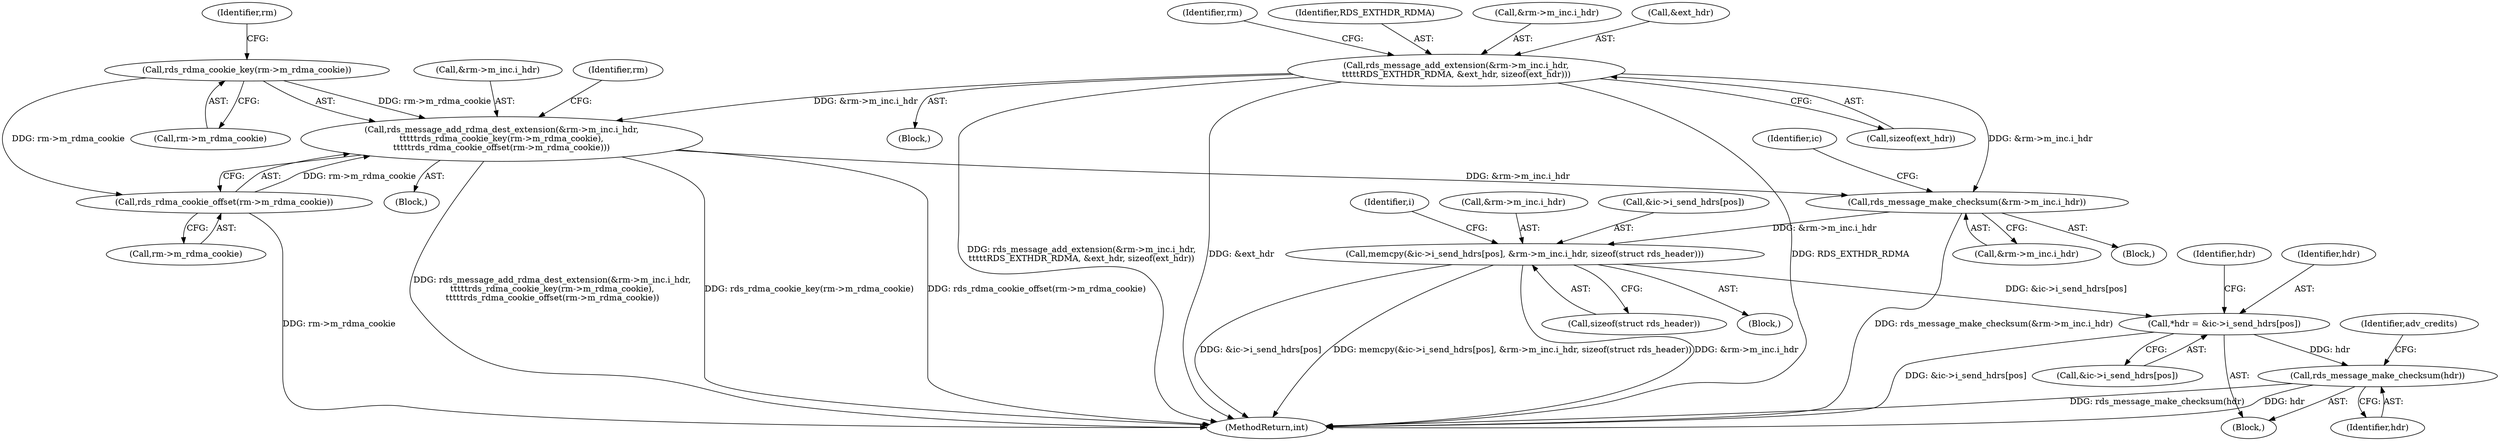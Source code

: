 digraph "0_linux_6094628bfd94323fc1cea05ec2c6affd98c18f7f@API" {
"1000817" [label="(Call,*hdr = &ic->i_send_hdrs[pos])"];
"1000666" [label="(Call,memcpy(&ic->i_send_hdrs[pos], &rm->m_inc.i_hdr, sizeof(struct rds_header)))"];
"1000526" [label="(Call,rds_message_make_checksum(&rm->m_inc.i_hdr))"];
"1000500" [label="(Call,rds_message_add_rdma_dest_extension(&rm->m_inc.i_hdr,\n\t\t\t\t\trds_rdma_cookie_key(rm->m_rdma_cookie),\n\t\t\t\t\trds_rdma_cookie_offset(rm->m_rdma_cookie)))"];
"1000483" [label="(Call,rds_message_add_extension(&rm->m_inc.i_hdr,\n\t\t\t\t\tRDS_EXTHDR_RDMA, &ext_hdr, sizeof(ext_hdr)))"];
"1000507" [label="(Call,rds_rdma_cookie_key(rm->m_rdma_cookie))"];
"1000511" [label="(Call,rds_rdma_cookie_offset(rm->m_rdma_cookie))"];
"1000830" [label="(Call,rds_message_make_checksum(hdr))"];
"1000817" [label="(Call,*hdr = &ic->i_send_hdrs[pos])"];
"1000818" [label="(Identifier,hdr)"];
"1000673" [label="(Call,&rm->m_inc.i_hdr)"];
"1000512" [label="(Call,rm->m_rdma_cookie)"];
"1000501" [label="(Call,&rm->m_inc.i_hdr)"];
"1001051" [label="(MethodReturn,int)"];
"1000499" [label="(Block,)"];
"1000666" [label="(Call,memcpy(&ic->i_send_hdrs[pos], &rm->m_inc.i_hdr, sizeof(struct rds_header)))"];
"1000815" [label="(Block,)"];
"1000526" [label="(Call,rds_message_make_checksum(&rm->m_inc.i_hdr))"];
"1000513" [label="(Identifier,rm)"];
"1000527" [label="(Call,&rm->m_inc.i_hdr)"];
"1000508" [label="(Call,rm->m_rdma_cookie)"];
"1000491" [label="(Call,&ext_hdr)"];
"1000667" [label="(Call,&ic->i_send_hdrs[pos])"];
"1000483" [label="(Call,rds_message_add_extension(&rm->m_inc.i_hdr,\n\t\t\t\t\tRDS_EXTHDR_RDMA, &ext_hdr, sizeof(ext_hdr)))"];
"1000819" [label="(Call,&ic->i_send_hdrs[pos])"];
"1000679" [label="(Call,sizeof(struct rds_header))"];
"1000830" [label="(Call,rds_message_make_checksum(hdr))"];
"1000493" [label="(Call,sizeof(ext_hdr))"];
"1000497" [label="(Identifier,rm)"];
"1000471" [label="(Block,)"];
"1000684" [label="(Identifier,i)"];
"1000535" [label="(Identifier,ic)"];
"1000356" [label="(Block,)"];
"1000831" [label="(Identifier,hdr)"];
"1000597" [label="(Block,)"];
"1000827" [label="(Identifier,hdr)"];
"1000507" [label="(Call,rds_rdma_cookie_key(rm->m_rdma_cookie))"];
"1000500" [label="(Call,rds_message_add_rdma_dest_extension(&rm->m_inc.i_hdr,\n\t\t\t\t\trds_rdma_cookie_key(rm->m_rdma_cookie),\n\t\t\t\t\trds_rdma_cookie_offset(rm->m_rdma_cookie)))"];
"1000490" [label="(Identifier,RDS_EXTHDR_RDMA)"];
"1000484" [label="(Call,&rm->m_inc.i_hdr)"];
"1000511" [label="(Call,rds_rdma_cookie_offset(rm->m_rdma_cookie))"];
"1000833" [label="(Identifier,adv_credits)"];
"1000519" [label="(Identifier,rm)"];
"1000817" -> "1000815"  [label="AST: "];
"1000817" -> "1000819"  [label="CFG: "];
"1000818" -> "1000817"  [label="AST: "];
"1000819" -> "1000817"  [label="AST: "];
"1000827" -> "1000817"  [label="CFG: "];
"1000817" -> "1001051"  [label="DDG: &ic->i_send_hdrs[pos]"];
"1000666" -> "1000817"  [label="DDG: &ic->i_send_hdrs[pos]"];
"1000817" -> "1000830"  [label="DDG: hdr"];
"1000666" -> "1000597"  [label="AST: "];
"1000666" -> "1000679"  [label="CFG: "];
"1000667" -> "1000666"  [label="AST: "];
"1000673" -> "1000666"  [label="AST: "];
"1000679" -> "1000666"  [label="AST: "];
"1000684" -> "1000666"  [label="CFG: "];
"1000666" -> "1001051"  [label="DDG: memcpy(&ic->i_send_hdrs[pos], &rm->m_inc.i_hdr, sizeof(struct rds_header))"];
"1000666" -> "1001051"  [label="DDG: &rm->m_inc.i_hdr"];
"1000666" -> "1001051"  [label="DDG: &ic->i_send_hdrs[pos]"];
"1000526" -> "1000666"  [label="DDG: &rm->m_inc.i_hdr"];
"1000526" -> "1000356"  [label="AST: "];
"1000526" -> "1000527"  [label="CFG: "];
"1000527" -> "1000526"  [label="AST: "];
"1000535" -> "1000526"  [label="CFG: "];
"1000526" -> "1001051"  [label="DDG: rds_message_make_checksum(&rm->m_inc.i_hdr)"];
"1000500" -> "1000526"  [label="DDG: &rm->m_inc.i_hdr"];
"1000483" -> "1000526"  [label="DDG: &rm->m_inc.i_hdr"];
"1000500" -> "1000499"  [label="AST: "];
"1000500" -> "1000511"  [label="CFG: "];
"1000501" -> "1000500"  [label="AST: "];
"1000507" -> "1000500"  [label="AST: "];
"1000511" -> "1000500"  [label="AST: "];
"1000519" -> "1000500"  [label="CFG: "];
"1000500" -> "1001051"  [label="DDG: rds_rdma_cookie_key(rm->m_rdma_cookie)"];
"1000500" -> "1001051"  [label="DDG: rds_rdma_cookie_offset(rm->m_rdma_cookie)"];
"1000500" -> "1001051"  [label="DDG: rds_message_add_rdma_dest_extension(&rm->m_inc.i_hdr,\n\t\t\t\t\trds_rdma_cookie_key(rm->m_rdma_cookie),\n\t\t\t\t\trds_rdma_cookie_offset(rm->m_rdma_cookie))"];
"1000483" -> "1000500"  [label="DDG: &rm->m_inc.i_hdr"];
"1000507" -> "1000500"  [label="DDG: rm->m_rdma_cookie"];
"1000511" -> "1000500"  [label="DDG: rm->m_rdma_cookie"];
"1000483" -> "1000471"  [label="AST: "];
"1000483" -> "1000493"  [label="CFG: "];
"1000484" -> "1000483"  [label="AST: "];
"1000490" -> "1000483"  [label="AST: "];
"1000491" -> "1000483"  [label="AST: "];
"1000493" -> "1000483"  [label="AST: "];
"1000497" -> "1000483"  [label="CFG: "];
"1000483" -> "1001051"  [label="DDG: rds_message_add_extension(&rm->m_inc.i_hdr,\n\t\t\t\t\tRDS_EXTHDR_RDMA, &ext_hdr, sizeof(ext_hdr))"];
"1000483" -> "1001051"  [label="DDG: &ext_hdr"];
"1000483" -> "1001051"  [label="DDG: RDS_EXTHDR_RDMA"];
"1000507" -> "1000508"  [label="CFG: "];
"1000508" -> "1000507"  [label="AST: "];
"1000513" -> "1000507"  [label="CFG: "];
"1000507" -> "1000511"  [label="DDG: rm->m_rdma_cookie"];
"1000511" -> "1000512"  [label="CFG: "];
"1000512" -> "1000511"  [label="AST: "];
"1000511" -> "1001051"  [label="DDG: rm->m_rdma_cookie"];
"1000830" -> "1000815"  [label="AST: "];
"1000830" -> "1000831"  [label="CFG: "];
"1000831" -> "1000830"  [label="AST: "];
"1000833" -> "1000830"  [label="CFG: "];
"1000830" -> "1001051"  [label="DDG: rds_message_make_checksum(hdr)"];
"1000830" -> "1001051"  [label="DDG: hdr"];
}
